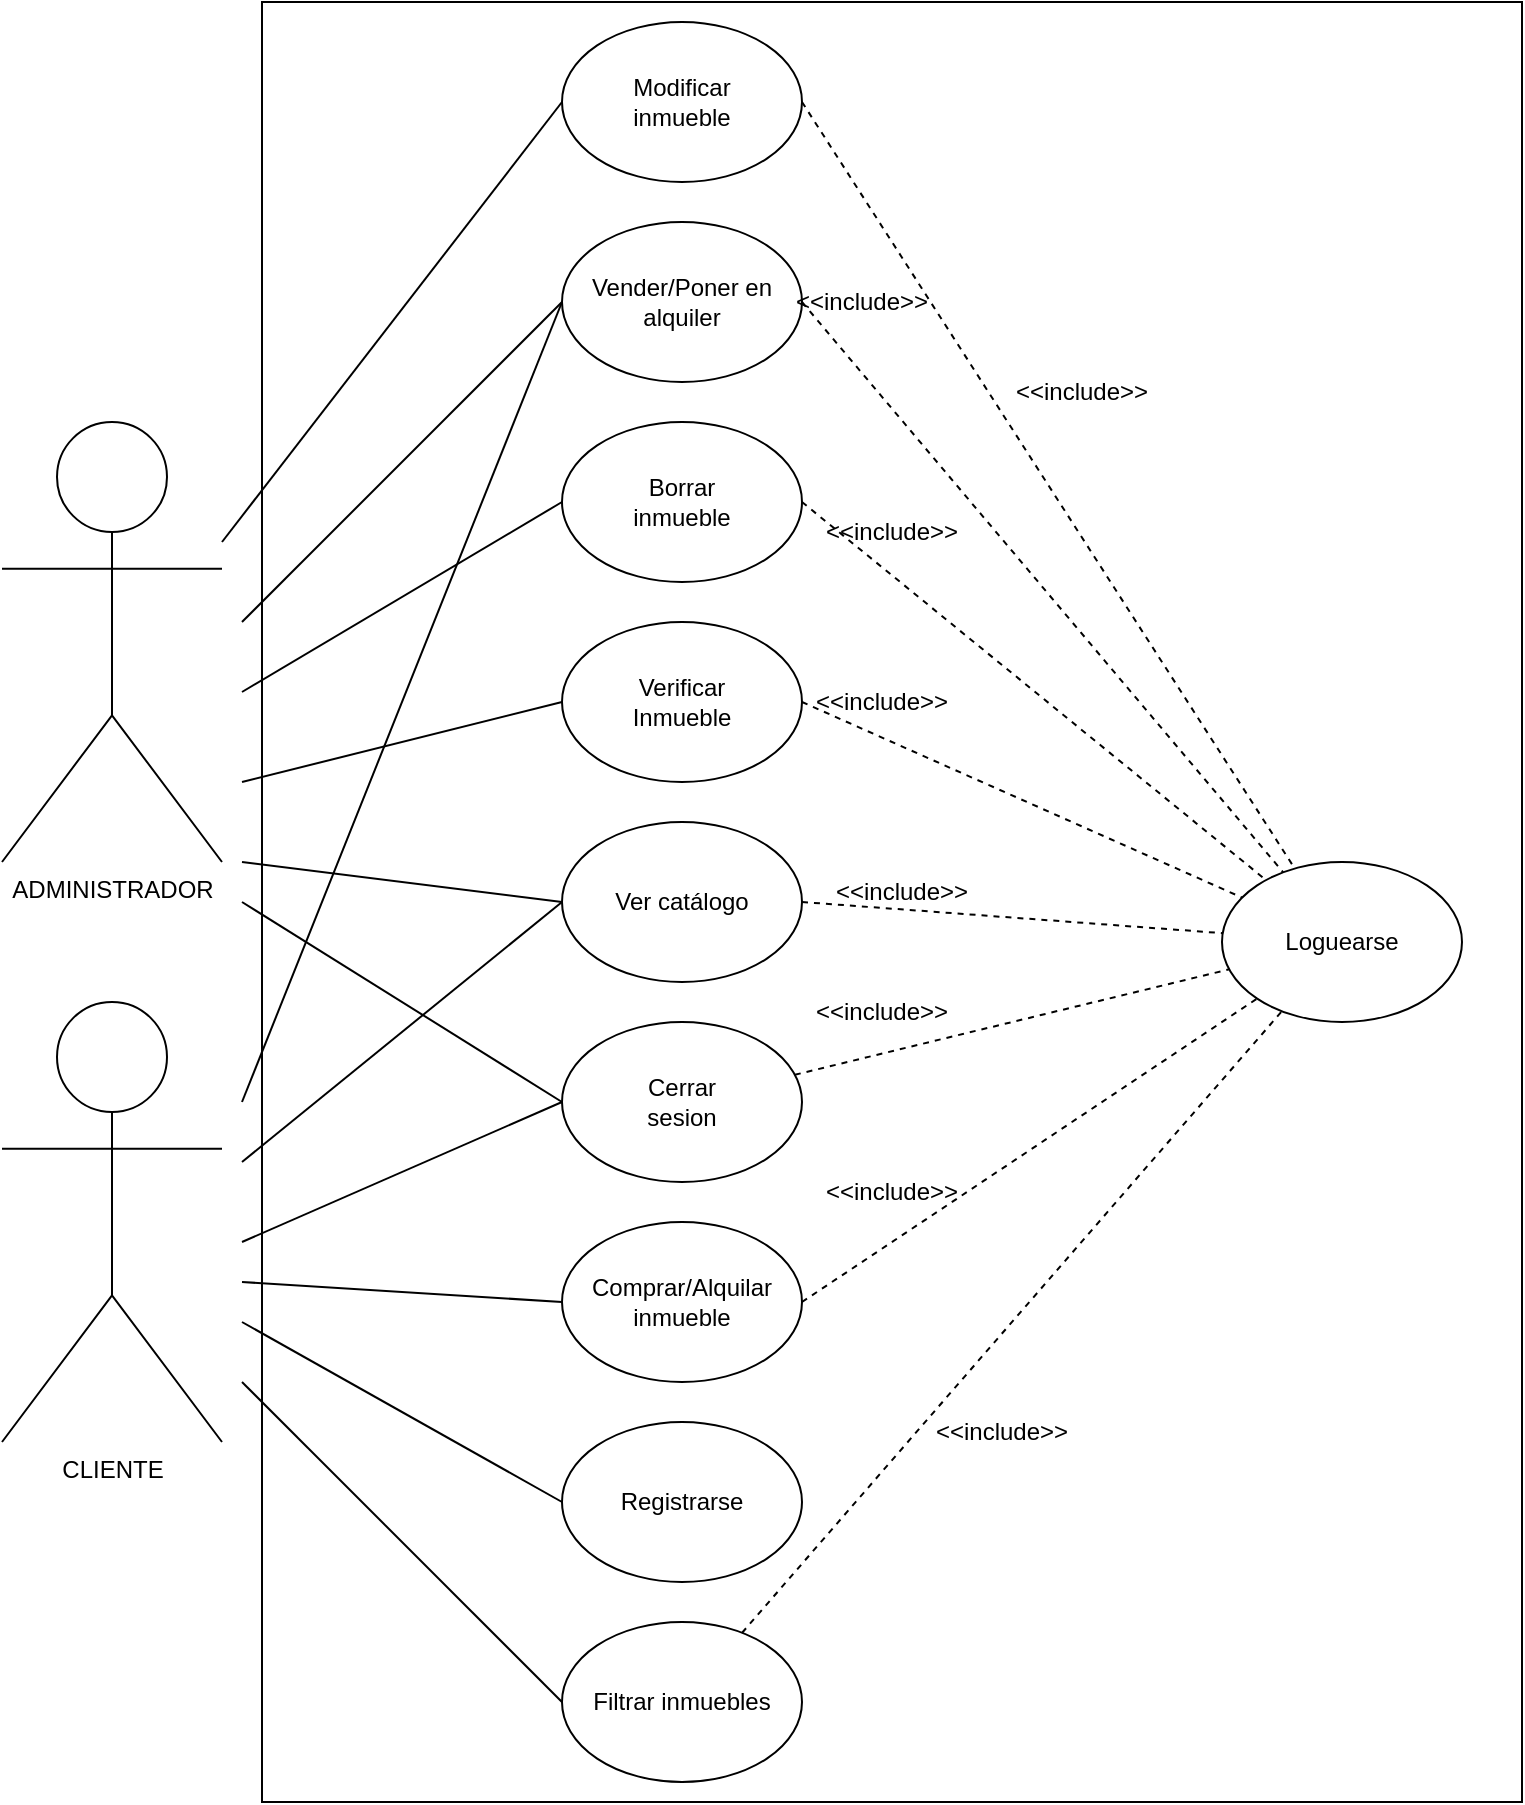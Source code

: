 <mxfile version="17.2.4" type="device"><diagram id="J0HDkdklRXZiZAAXZajN" name="Página-1"><mxGraphModel dx="1673" dy="1018" grid="1" gridSize="10" guides="1" tooltips="1" connect="1" arrows="1" fold="1" page="1" pageScale="1" pageWidth="827" pageHeight="1169" math="0" shadow="0"><root><mxCell id="0"/><mxCell id="1" parent="0"/><mxCell id="35ij8GLjI4hQWfiLd33i-1" value="Modificar&lt;br&gt;inmueble" style="ellipse;whiteSpace=wrap;html=1;" vertex="1" parent="1"><mxGeometry x="320" y="40" width="120" height="80" as="geometry"/></mxCell><mxCell id="35ij8GLjI4hQWfiLd33i-2" value="Vender/Poner en&lt;br&gt;alquiler" style="ellipse;whiteSpace=wrap;html=1;" vertex="1" parent="1"><mxGeometry x="320" y="140" width="120" height="80" as="geometry"/></mxCell><mxCell id="35ij8GLjI4hQWfiLd33i-3" value="Borrar&lt;br&gt;inmueble" style="ellipse;whiteSpace=wrap;html=1;" vertex="1" parent="1"><mxGeometry x="320" y="240" width="120" height="80" as="geometry"/></mxCell><mxCell id="35ij8GLjI4hQWfiLd33i-4" value="Verificar&lt;br&gt;Inmueble" style="ellipse;whiteSpace=wrap;html=1;" vertex="1" parent="1"><mxGeometry x="320" y="340" width="120" height="80" as="geometry"/></mxCell><mxCell id="35ij8GLjI4hQWfiLd33i-5" value="Ver catálogo" style="ellipse;whiteSpace=wrap;html=1;" vertex="1" parent="1"><mxGeometry x="320" y="440" width="120" height="80" as="geometry"/></mxCell><mxCell id="35ij8GLjI4hQWfiLd33i-6" value="Cerrar&lt;br&gt;sesion" style="ellipse;whiteSpace=wrap;html=1;" vertex="1" parent="1"><mxGeometry x="320" y="540" width="120" height="80" as="geometry"/></mxCell><mxCell id="35ij8GLjI4hQWfiLd33i-7" value="Comprar/Alquilar&lt;br&gt;inmueble" style="ellipse;whiteSpace=wrap;html=1;" vertex="1" parent="1"><mxGeometry x="320" y="640" width="120" height="80" as="geometry"/></mxCell><mxCell id="35ij8GLjI4hQWfiLd33i-8" value="Registrarse" style="ellipse;whiteSpace=wrap;html=1;" vertex="1" parent="1"><mxGeometry x="320" y="740" width="120" height="80" as="geometry"/></mxCell><mxCell id="35ij8GLjI4hQWfiLd33i-9" value="Filtrar inmuebles" style="ellipse;whiteSpace=wrap;html=1;" vertex="1" parent="1"><mxGeometry x="320" y="840" width="120" height="80" as="geometry"/></mxCell><mxCell id="35ij8GLjI4hQWfiLd33i-10" value="ADMINISTRADOR" style="shape=umlActor;verticalLabelPosition=bottom;verticalAlign=top;html=1;outlineConnect=0;" vertex="1" parent="1"><mxGeometry x="40" y="240" width="110" height="220" as="geometry"/></mxCell><mxCell id="35ij8GLjI4hQWfiLd33i-11" value="CLIENTE" style="shape=umlActor;verticalLabelPosition=bottom;verticalAlign=top;html=1;outlineConnect=0;" vertex="1" parent="1"><mxGeometry x="40" y="530" width="110" height="220" as="geometry"/></mxCell><mxCell id="35ij8GLjI4hQWfiLd33i-12" value="" style="endArrow=none;html=1;rounded=0;entryX=0;entryY=0.5;entryDx=0;entryDy=0;" edge="1" parent="1" target="35ij8GLjI4hQWfiLd33i-1"><mxGeometry width="50" height="50" relative="1" as="geometry"><mxPoint x="150" y="300" as="sourcePoint"/><mxPoint x="200" y="250" as="targetPoint"/></mxGeometry></mxCell><mxCell id="35ij8GLjI4hQWfiLd33i-13" value="" style="endArrow=none;html=1;rounded=0;entryX=0;entryY=0.5;entryDx=0;entryDy=0;" edge="1" parent="1" target="35ij8GLjI4hQWfiLd33i-2"><mxGeometry width="50" height="50" relative="1" as="geometry"><mxPoint x="160" y="340" as="sourcePoint"/><mxPoint x="210" y="290" as="targetPoint"/></mxGeometry></mxCell><mxCell id="35ij8GLjI4hQWfiLd33i-14" value="" style="endArrow=none;html=1;rounded=0;entryX=0;entryY=0.5;entryDx=0;entryDy=0;" edge="1" parent="1" target="35ij8GLjI4hQWfiLd33i-3"><mxGeometry width="50" height="50" relative="1" as="geometry"><mxPoint x="160" y="375.0" as="sourcePoint"/><mxPoint x="210" y="325.0" as="targetPoint"/></mxGeometry></mxCell><mxCell id="35ij8GLjI4hQWfiLd33i-15" value="" style="endArrow=none;html=1;rounded=0;entryX=0;entryY=0.5;entryDx=0;entryDy=0;" edge="1" parent="1" target="35ij8GLjI4hQWfiLd33i-4"><mxGeometry width="50" height="50" relative="1" as="geometry"><mxPoint x="160" y="420.0" as="sourcePoint"/><mxPoint x="210" y="370.0" as="targetPoint"/></mxGeometry></mxCell><mxCell id="35ij8GLjI4hQWfiLd33i-16" value="" style="endArrow=none;html=1;rounded=0;entryX=0;entryY=0.5;entryDx=0;entryDy=0;" edge="1" parent="1" target="35ij8GLjI4hQWfiLd33i-5"><mxGeometry width="50" height="50" relative="1" as="geometry"><mxPoint x="160" y="460.0" as="sourcePoint"/><mxPoint x="210" y="410.0" as="targetPoint"/></mxGeometry></mxCell><mxCell id="35ij8GLjI4hQWfiLd33i-17" value="" style="endArrow=none;html=1;rounded=0;entryX=0;entryY=0.5;entryDx=0;entryDy=0;" edge="1" parent="1" target="35ij8GLjI4hQWfiLd33i-6"><mxGeometry width="50" height="50" relative="1" as="geometry"><mxPoint x="160" y="480" as="sourcePoint"/><mxPoint x="210" y="430" as="targetPoint"/></mxGeometry></mxCell><mxCell id="35ij8GLjI4hQWfiLd33i-18" value="" style="endArrow=none;html=1;rounded=0;entryX=0;entryY=0.5;entryDx=0;entryDy=0;" edge="1" parent="1" target="35ij8GLjI4hQWfiLd33i-6"><mxGeometry width="50" height="50" relative="1" as="geometry"><mxPoint x="160" y="650" as="sourcePoint"/><mxPoint x="210" y="600" as="targetPoint"/></mxGeometry></mxCell><mxCell id="35ij8GLjI4hQWfiLd33i-19" value="" style="endArrow=none;html=1;rounded=0;entryX=0;entryY=0.5;entryDx=0;entryDy=0;" edge="1" parent="1" target="35ij8GLjI4hQWfiLd33i-7"><mxGeometry width="50" height="50" relative="1" as="geometry"><mxPoint x="160" y="670" as="sourcePoint"/><mxPoint x="210" y="600.0" as="targetPoint"/></mxGeometry></mxCell><mxCell id="35ij8GLjI4hQWfiLd33i-20" value="" style="endArrow=none;html=1;rounded=0;entryX=0;entryY=0.5;entryDx=0;entryDy=0;" edge="1" parent="1" target="35ij8GLjI4hQWfiLd33i-8"><mxGeometry width="50" height="50" relative="1" as="geometry"><mxPoint x="160" y="690" as="sourcePoint"/><mxPoint x="220" y="640.0" as="targetPoint"/></mxGeometry></mxCell><mxCell id="35ij8GLjI4hQWfiLd33i-21" value="" style="endArrow=none;html=1;rounded=0;entryX=0;entryY=0.5;entryDx=0;entryDy=0;" edge="1" parent="1" target="35ij8GLjI4hQWfiLd33i-9"><mxGeometry width="50" height="50" relative="1" as="geometry"><mxPoint x="160" y="720" as="sourcePoint"/><mxPoint x="210" y="700.0" as="targetPoint"/></mxGeometry></mxCell><mxCell id="35ij8GLjI4hQWfiLd33i-22" value="" style="endArrow=none;html=1;rounded=0;entryX=0;entryY=0.5;entryDx=0;entryDy=0;" edge="1" parent="1" target="35ij8GLjI4hQWfiLd33i-5"><mxGeometry width="50" height="50" relative="1" as="geometry"><mxPoint x="160" y="610.0" as="sourcePoint"/><mxPoint x="210" y="560.0" as="targetPoint"/></mxGeometry></mxCell><mxCell id="35ij8GLjI4hQWfiLd33i-23" value="" style="endArrow=none;html=1;rounded=0;entryX=0;entryY=0.5;entryDx=0;entryDy=0;" edge="1" parent="1" target="35ij8GLjI4hQWfiLd33i-2"><mxGeometry width="50" height="50" relative="1" as="geometry"><mxPoint x="160" y="580.0" as="sourcePoint"/><mxPoint x="210" y="530.0" as="targetPoint"/></mxGeometry></mxCell><mxCell id="35ij8GLjI4hQWfiLd33i-24" value="Loguearse" style="ellipse;whiteSpace=wrap;html=1;" vertex="1" parent="1"><mxGeometry x="650" y="460" width="120" height="80" as="geometry"/></mxCell><mxCell id="35ij8GLjI4hQWfiLd33i-25" value="" style="endArrow=none;html=1;rounded=0;dashed=1;" edge="1" parent="1" target="35ij8GLjI4hQWfiLd33i-24"><mxGeometry width="50" height="50" relative="1" as="geometry"><mxPoint x="440" y="80.0" as="sourcePoint"/><mxPoint x="490" y="30.0" as="targetPoint"/></mxGeometry></mxCell><mxCell id="35ij8GLjI4hQWfiLd33i-26" value="" style="endArrow=none;html=1;rounded=0;dashed=1;" edge="1" parent="1" target="35ij8GLjI4hQWfiLd33i-24"><mxGeometry width="50" height="50" relative="1" as="geometry"><mxPoint x="440" y="180.0" as="sourcePoint"/><mxPoint x="490" y="130.0" as="targetPoint"/></mxGeometry></mxCell><mxCell id="35ij8GLjI4hQWfiLd33i-27" value="" style="endArrow=none;html=1;rounded=0;dashed=1;exitX=1;exitY=0.5;exitDx=0;exitDy=0;" edge="1" parent="1" source="35ij8GLjI4hQWfiLd33i-3" target="35ij8GLjI4hQWfiLd33i-24"><mxGeometry width="50" height="50" relative="1" as="geometry"><mxPoint x="630" y="640.0" as="sourcePoint"/><mxPoint x="680" y="590.0" as="targetPoint"/></mxGeometry></mxCell><mxCell id="35ij8GLjI4hQWfiLd33i-28" value="" style="endArrow=none;html=1;rounded=0;dashed=1;exitX=1;exitY=0.5;exitDx=0;exitDy=0;" edge="1" parent="1" source="35ij8GLjI4hQWfiLd33i-4" target="35ij8GLjI4hQWfiLd33i-24"><mxGeometry width="50" height="50" relative="1" as="geometry"><mxPoint x="640" y="650.0" as="sourcePoint"/><mxPoint x="690" y="600.0" as="targetPoint"/></mxGeometry></mxCell><mxCell id="35ij8GLjI4hQWfiLd33i-29" value="" style="endArrow=none;html=1;rounded=0;dashed=1;exitX=1;exitY=0.5;exitDx=0;exitDy=0;" edge="1" parent="1" source="35ij8GLjI4hQWfiLd33i-5" target="35ij8GLjI4hQWfiLd33i-24"><mxGeometry width="50" height="50" relative="1" as="geometry"><mxPoint x="650" y="660.0" as="sourcePoint"/><mxPoint x="700" y="610.0" as="targetPoint"/></mxGeometry></mxCell><mxCell id="35ij8GLjI4hQWfiLd33i-30" value="" style="endArrow=none;html=1;rounded=0;dashed=1;" edge="1" parent="1" source="35ij8GLjI4hQWfiLd33i-6" target="35ij8GLjI4hQWfiLd33i-24"><mxGeometry width="50" height="50" relative="1" as="geometry"><mxPoint x="660" y="670.0" as="sourcePoint"/><mxPoint x="660" y="520" as="targetPoint"/></mxGeometry></mxCell><mxCell id="35ij8GLjI4hQWfiLd33i-31" value="" style="endArrow=none;html=1;rounded=0;dashed=1;exitX=1;exitY=0.5;exitDx=0;exitDy=0;" edge="1" parent="1" source="35ij8GLjI4hQWfiLd33i-7" target="35ij8GLjI4hQWfiLd33i-24"><mxGeometry width="50" height="50" relative="1" as="geometry"><mxPoint x="670" y="680.0" as="sourcePoint"/><mxPoint x="720" y="630.0" as="targetPoint"/></mxGeometry></mxCell><mxCell id="35ij8GLjI4hQWfiLd33i-33" value="" style="endArrow=none;html=1;rounded=0;dashed=1;" edge="1" parent="1" source="35ij8GLjI4hQWfiLd33i-9" target="35ij8GLjI4hQWfiLd33i-24"><mxGeometry width="50" height="50" relative="1" as="geometry"><mxPoint x="690" y="700.0" as="sourcePoint"/><mxPoint x="740" y="650.0" as="targetPoint"/></mxGeometry></mxCell><mxCell id="35ij8GLjI4hQWfiLd33i-34" value="" style="rounded=0;whiteSpace=wrap;html=1;fillColor=none;" vertex="1" parent="1"><mxGeometry x="170" y="30" width="630" height="900" as="geometry"/></mxCell><mxCell id="35ij8GLjI4hQWfiLd33i-37" value="&amp;lt;&amp;lt;include&amp;gt;&amp;gt;" style="text;html=1;strokeColor=none;fillColor=none;align=center;verticalAlign=middle;whiteSpace=wrap;rounded=0;" vertex="1" parent="1"><mxGeometry x="510" y="730" width="60" height="30" as="geometry"/></mxCell><mxCell id="35ij8GLjI4hQWfiLd33i-38" value="&amp;lt;&amp;lt;include&amp;gt;&amp;gt;" style="text;html=1;strokeColor=none;fillColor=none;align=center;verticalAlign=middle;whiteSpace=wrap;rounded=0;" vertex="1" parent="1"><mxGeometry x="455" y="610" width="60" height="30" as="geometry"/></mxCell><mxCell id="35ij8GLjI4hQWfiLd33i-39" value="&amp;lt;&amp;lt;include&amp;gt;&amp;gt;" style="text;html=1;strokeColor=none;fillColor=none;align=center;verticalAlign=middle;whiteSpace=wrap;rounded=0;" vertex="1" parent="1"><mxGeometry x="450" y="520" width="60" height="30" as="geometry"/></mxCell><mxCell id="35ij8GLjI4hQWfiLd33i-40" value="&amp;lt;&amp;lt;include&amp;gt;&amp;gt;" style="text;html=1;strokeColor=none;fillColor=none;align=center;verticalAlign=middle;whiteSpace=wrap;rounded=0;" vertex="1" parent="1"><mxGeometry x="460" y="460" width="60" height="30" as="geometry"/></mxCell><mxCell id="35ij8GLjI4hQWfiLd33i-41" value="&amp;lt;&amp;lt;include&amp;gt;&amp;gt;" style="text;html=1;strokeColor=none;fillColor=none;align=center;verticalAlign=middle;whiteSpace=wrap;rounded=0;" vertex="1" parent="1"><mxGeometry x="450" y="365" width="60" height="30" as="geometry"/></mxCell><mxCell id="35ij8GLjI4hQWfiLd33i-42" value="&amp;lt;&amp;lt;include&amp;gt;&amp;gt;" style="text;html=1;strokeColor=none;fillColor=none;align=center;verticalAlign=middle;whiteSpace=wrap;rounded=0;" vertex="1" parent="1"><mxGeometry x="455" y="280" width="60" height="30" as="geometry"/></mxCell><mxCell id="35ij8GLjI4hQWfiLd33i-43" value="&amp;lt;&amp;lt;include&amp;gt;&amp;gt;" style="text;html=1;strokeColor=none;fillColor=none;align=center;verticalAlign=middle;whiteSpace=wrap;rounded=0;" vertex="1" parent="1"><mxGeometry x="440" y="165" width="60" height="30" as="geometry"/></mxCell><mxCell id="35ij8GLjI4hQWfiLd33i-44" value="&amp;lt;&amp;lt;include&amp;gt;&amp;gt;" style="text;html=1;strokeColor=none;fillColor=none;align=center;verticalAlign=middle;whiteSpace=wrap;rounded=0;" vertex="1" parent="1"><mxGeometry x="550" y="210" width="60" height="30" as="geometry"/></mxCell></root></mxGraphModel></diagram></mxfile>